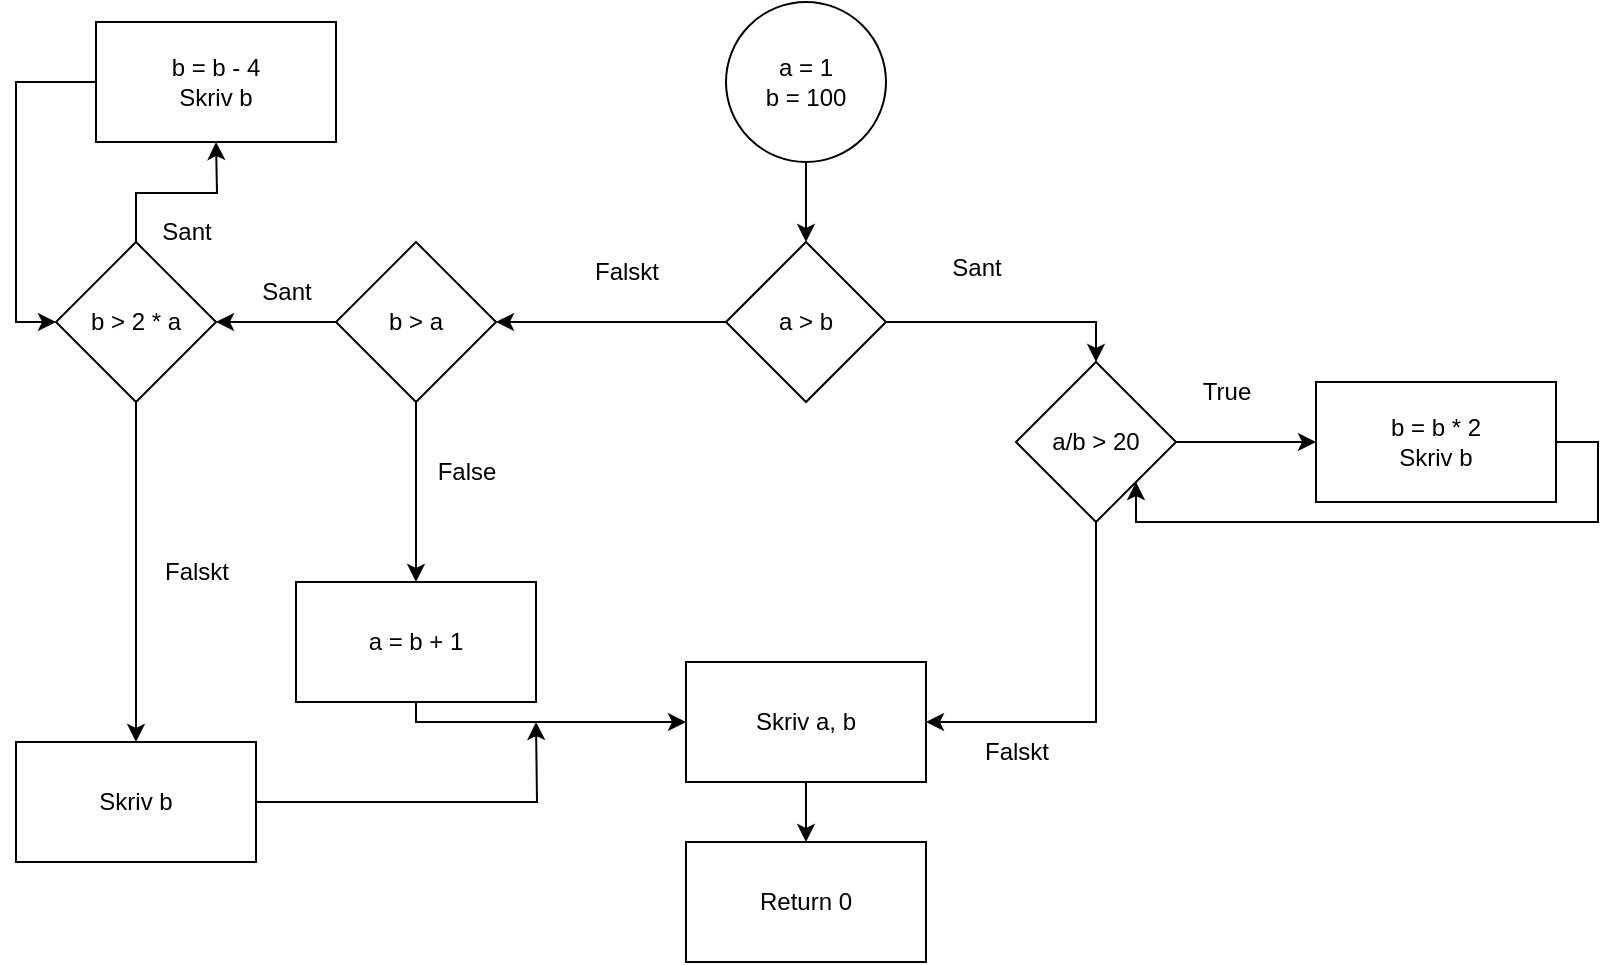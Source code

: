 <mxfile version="21.6.8" type="device">
  <diagram name="Page-1" id="TLjLOKzduUA-YrgLWtCf">
    <mxGraphModel dx="1050" dy="566" grid="1" gridSize="10" guides="1" tooltips="1" connect="1" arrows="1" fold="1" page="1" pageScale="1" pageWidth="850" pageHeight="1100" math="0" shadow="0">
      <root>
        <mxCell id="0" />
        <mxCell id="1" parent="0" />
        <mxCell id="JS1xEZkMi0F9DVnRM_M9-2" value="a = 1&lt;br&gt;b = 100" style="ellipse;whiteSpace=wrap;html=1;aspect=fixed;" vertex="1" parent="1">
          <mxGeometry x="385" y="70" width="80" height="80" as="geometry" />
        </mxCell>
        <mxCell id="JS1xEZkMi0F9DVnRM_M9-3" value="" style="endArrow=classic;html=1;rounded=0;exitX=0.5;exitY=1;exitDx=0;exitDy=0;" edge="1" parent="1" source="JS1xEZkMi0F9DVnRM_M9-2" target="JS1xEZkMi0F9DVnRM_M9-4">
          <mxGeometry width="50" height="50" relative="1" as="geometry">
            <mxPoint x="400" y="320" as="sourcePoint" />
            <mxPoint x="420" y="200" as="targetPoint" />
          </mxGeometry>
        </mxCell>
        <mxCell id="JS1xEZkMi0F9DVnRM_M9-7" style="edgeStyle=orthogonalEdgeStyle;rounded=0;orthogonalLoop=1;jettySize=auto;html=1;entryX=0.5;entryY=0;entryDx=0;entryDy=0;" edge="1" parent="1" source="JS1xEZkMi0F9DVnRM_M9-4" target="JS1xEZkMi0F9DVnRM_M9-6">
          <mxGeometry relative="1" as="geometry" />
        </mxCell>
        <mxCell id="JS1xEZkMi0F9DVnRM_M9-21" style="edgeStyle=orthogonalEdgeStyle;rounded=0;orthogonalLoop=1;jettySize=auto;html=1;" edge="1" parent="1" source="JS1xEZkMi0F9DVnRM_M9-4">
          <mxGeometry relative="1" as="geometry">
            <mxPoint x="270" y="230" as="targetPoint" />
          </mxGeometry>
        </mxCell>
        <mxCell id="JS1xEZkMi0F9DVnRM_M9-4" value="a &amp;gt; b" style="rhombus;whiteSpace=wrap;html=1;" vertex="1" parent="1">
          <mxGeometry x="385" y="190" width="80" height="80" as="geometry" />
        </mxCell>
        <mxCell id="JS1xEZkMi0F9DVnRM_M9-13" style="edgeStyle=orthogonalEdgeStyle;rounded=0;orthogonalLoop=1;jettySize=auto;html=1;entryX=0;entryY=0.5;entryDx=0;entryDy=0;" edge="1" parent="1" source="JS1xEZkMi0F9DVnRM_M9-6" target="JS1xEZkMi0F9DVnRM_M9-12">
          <mxGeometry relative="1" as="geometry" />
        </mxCell>
        <mxCell id="JS1xEZkMi0F9DVnRM_M9-19" style="edgeStyle=orthogonalEdgeStyle;rounded=0;orthogonalLoop=1;jettySize=auto;html=1;entryX=1;entryY=0.5;entryDx=0;entryDy=0;exitX=0.5;exitY=1;exitDx=0;exitDy=0;" edge="1" parent="1" source="JS1xEZkMi0F9DVnRM_M9-6" target="JS1xEZkMi0F9DVnRM_M9-9">
          <mxGeometry relative="1" as="geometry">
            <Array as="points">
              <mxPoint x="570" y="430" />
            </Array>
          </mxGeometry>
        </mxCell>
        <mxCell id="JS1xEZkMi0F9DVnRM_M9-6" value="a/b &amp;gt; 20" style="rhombus;whiteSpace=wrap;html=1;" vertex="1" parent="1">
          <mxGeometry x="530" y="250" width="80" height="80" as="geometry" />
        </mxCell>
        <mxCell id="JS1xEZkMi0F9DVnRM_M9-8" value="Sant" style="text;html=1;align=center;verticalAlign=middle;resizable=0;points=[];autosize=1;strokeColor=none;fillColor=none;" vertex="1" parent="1">
          <mxGeometry x="485" y="188" width="50" height="30" as="geometry" />
        </mxCell>
        <mxCell id="JS1xEZkMi0F9DVnRM_M9-44" style="edgeStyle=orthogonalEdgeStyle;rounded=0;orthogonalLoop=1;jettySize=auto;html=1;" edge="1" parent="1" source="JS1xEZkMi0F9DVnRM_M9-9" target="JS1xEZkMi0F9DVnRM_M9-45">
          <mxGeometry relative="1" as="geometry">
            <mxPoint x="425" y="520" as="targetPoint" />
          </mxGeometry>
        </mxCell>
        <mxCell id="JS1xEZkMi0F9DVnRM_M9-9" value="Skriv a, b" style="rounded=0;whiteSpace=wrap;html=1;" vertex="1" parent="1">
          <mxGeometry x="365" y="400" width="120" height="60" as="geometry" />
        </mxCell>
        <mxCell id="JS1xEZkMi0F9DVnRM_M9-17" style="edgeStyle=orthogonalEdgeStyle;rounded=0;orthogonalLoop=1;jettySize=auto;html=1;entryX=1;entryY=1;entryDx=0;entryDy=0;" edge="1" parent="1" source="JS1xEZkMi0F9DVnRM_M9-12" target="JS1xEZkMi0F9DVnRM_M9-6">
          <mxGeometry relative="1" as="geometry">
            <mxPoint x="600" y="340" as="targetPoint" />
            <Array as="points">
              <mxPoint x="821" y="290" />
              <mxPoint x="821" y="330" />
              <mxPoint x="590" y="330" />
            </Array>
          </mxGeometry>
        </mxCell>
        <mxCell id="JS1xEZkMi0F9DVnRM_M9-12" value="b = b * 2&lt;br&gt;Skriv b" style="rounded=0;whiteSpace=wrap;html=1;" vertex="1" parent="1">
          <mxGeometry x="680" y="260" width="120" height="60" as="geometry" />
        </mxCell>
        <mxCell id="JS1xEZkMi0F9DVnRM_M9-14" value="True" style="text;html=1;align=center;verticalAlign=middle;resizable=0;points=[];autosize=1;strokeColor=none;fillColor=none;" vertex="1" parent="1">
          <mxGeometry x="610" y="250" width="50" height="30" as="geometry" />
        </mxCell>
        <mxCell id="JS1xEZkMi0F9DVnRM_M9-20" value="Falskt" style="text;html=1;align=center;verticalAlign=middle;resizable=0;points=[];autosize=1;strokeColor=none;fillColor=none;" vertex="1" parent="1">
          <mxGeometry x="500" y="430" width="60" height="30" as="geometry" />
        </mxCell>
        <mxCell id="JS1xEZkMi0F9DVnRM_M9-22" value="Falskt" style="text;html=1;align=center;verticalAlign=middle;resizable=0;points=[];autosize=1;strokeColor=none;fillColor=none;" vertex="1" parent="1">
          <mxGeometry x="305" y="190" width="60" height="30" as="geometry" />
        </mxCell>
        <mxCell id="JS1xEZkMi0F9DVnRM_M9-25" style="edgeStyle=orthogonalEdgeStyle;rounded=0;orthogonalLoop=1;jettySize=auto;html=1;" edge="1" parent="1" source="JS1xEZkMi0F9DVnRM_M9-23">
          <mxGeometry relative="1" as="geometry">
            <mxPoint x="130" y="230" as="targetPoint" />
          </mxGeometry>
        </mxCell>
        <mxCell id="JS1xEZkMi0F9DVnRM_M9-37" style="edgeStyle=orthogonalEdgeStyle;rounded=0;orthogonalLoop=1;jettySize=auto;html=1;" edge="1" parent="1" source="JS1xEZkMi0F9DVnRM_M9-23">
          <mxGeometry relative="1" as="geometry">
            <mxPoint x="230" y="360" as="targetPoint" />
          </mxGeometry>
        </mxCell>
        <mxCell id="JS1xEZkMi0F9DVnRM_M9-23" value="b &amp;gt; a" style="rhombus;whiteSpace=wrap;html=1;" vertex="1" parent="1">
          <mxGeometry x="190" y="190" width="80" height="80" as="geometry" />
        </mxCell>
        <mxCell id="JS1xEZkMi0F9DVnRM_M9-26" value="Sant" style="text;html=1;align=center;verticalAlign=middle;resizable=0;points=[];autosize=1;strokeColor=none;fillColor=none;" vertex="1" parent="1">
          <mxGeometry x="140" y="200" width="50" height="30" as="geometry" />
        </mxCell>
        <mxCell id="JS1xEZkMi0F9DVnRM_M9-30" style="edgeStyle=orthogonalEdgeStyle;rounded=0;orthogonalLoop=1;jettySize=auto;html=1;" edge="1" parent="1" source="JS1xEZkMi0F9DVnRM_M9-29">
          <mxGeometry relative="1" as="geometry">
            <mxPoint x="130" y="140" as="targetPoint" />
          </mxGeometry>
        </mxCell>
        <mxCell id="JS1xEZkMi0F9DVnRM_M9-42" style="edgeStyle=orthogonalEdgeStyle;rounded=0;orthogonalLoop=1;jettySize=auto;html=1;entryX=0.5;entryY=0;entryDx=0;entryDy=0;" edge="1" parent="1" source="JS1xEZkMi0F9DVnRM_M9-29" target="JS1xEZkMi0F9DVnRM_M9-41">
          <mxGeometry relative="1" as="geometry" />
        </mxCell>
        <mxCell id="JS1xEZkMi0F9DVnRM_M9-29" value="b &amp;gt; 2 * a" style="rhombus;whiteSpace=wrap;html=1;" vertex="1" parent="1">
          <mxGeometry x="50" y="190" width="80" height="80" as="geometry" />
        </mxCell>
        <mxCell id="JS1xEZkMi0F9DVnRM_M9-31" value="Sant" style="text;html=1;align=center;verticalAlign=middle;resizable=0;points=[];autosize=1;strokeColor=none;fillColor=none;" vertex="1" parent="1">
          <mxGeometry x="90" y="170" width="50" height="30" as="geometry" />
        </mxCell>
        <mxCell id="JS1xEZkMi0F9DVnRM_M9-33" style="edgeStyle=orthogonalEdgeStyle;rounded=0;orthogonalLoop=1;jettySize=auto;html=1;entryX=0;entryY=0.5;entryDx=0;entryDy=0;" edge="1" parent="1" source="JS1xEZkMi0F9DVnRM_M9-32" target="JS1xEZkMi0F9DVnRM_M9-29">
          <mxGeometry relative="1" as="geometry">
            <mxPoint x="50" y="180" as="targetPoint" />
            <Array as="points">
              <mxPoint x="30" y="110" />
              <mxPoint x="30" y="230" />
            </Array>
          </mxGeometry>
        </mxCell>
        <mxCell id="JS1xEZkMi0F9DVnRM_M9-32" value="b = b - 4&lt;br&gt;Skriv b" style="rounded=0;whiteSpace=wrap;html=1;" vertex="1" parent="1">
          <mxGeometry x="70" y="80" width="120" height="60" as="geometry" />
        </mxCell>
        <mxCell id="JS1xEZkMi0F9DVnRM_M9-36" value="Falskt" style="text;html=1;align=center;verticalAlign=middle;resizable=0;points=[];autosize=1;strokeColor=none;fillColor=none;" vertex="1" parent="1">
          <mxGeometry x="90" y="340" width="60" height="30" as="geometry" />
        </mxCell>
        <mxCell id="JS1xEZkMi0F9DVnRM_M9-40" style="edgeStyle=orthogonalEdgeStyle;rounded=0;orthogonalLoop=1;jettySize=auto;html=1;entryX=0;entryY=0.5;entryDx=0;entryDy=0;" edge="1" parent="1" source="JS1xEZkMi0F9DVnRM_M9-38" target="JS1xEZkMi0F9DVnRM_M9-9">
          <mxGeometry relative="1" as="geometry">
            <mxPoint x="350" y="430" as="targetPoint" />
            <Array as="points">
              <mxPoint x="230" y="430" />
            </Array>
          </mxGeometry>
        </mxCell>
        <mxCell id="JS1xEZkMi0F9DVnRM_M9-38" value="a = b + 1" style="rounded=0;whiteSpace=wrap;html=1;" vertex="1" parent="1">
          <mxGeometry x="170" y="360" width="120" height="60" as="geometry" />
        </mxCell>
        <mxCell id="JS1xEZkMi0F9DVnRM_M9-39" value="False" style="text;html=1;align=center;verticalAlign=middle;resizable=0;points=[];autosize=1;strokeColor=none;fillColor=none;" vertex="1" parent="1">
          <mxGeometry x="230" y="290" width="50" height="30" as="geometry" />
        </mxCell>
        <mxCell id="JS1xEZkMi0F9DVnRM_M9-43" style="edgeStyle=orthogonalEdgeStyle;rounded=0;orthogonalLoop=1;jettySize=auto;html=1;" edge="1" parent="1" source="JS1xEZkMi0F9DVnRM_M9-41">
          <mxGeometry relative="1" as="geometry">
            <mxPoint x="290" y="430" as="targetPoint" />
          </mxGeometry>
        </mxCell>
        <mxCell id="JS1xEZkMi0F9DVnRM_M9-41" value="Skriv b" style="rounded=0;whiteSpace=wrap;html=1;" vertex="1" parent="1">
          <mxGeometry x="30" y="440" width="120" height="60" as="geometry" />
        </mxCell>
        <mxCell id="JS1xEZkMi0F9DVnRM_M9-45" value="Return 0" style="rounded=0;whiteSpace=wrap;html=1;" vertex="1" parent="1">
          <mxGeometry x="365" y="490" width="120" height="60" as="geometry" />
        </mxCell>
      </root>
    </mxGraphModel>
  </diagram>
</mxfile>
